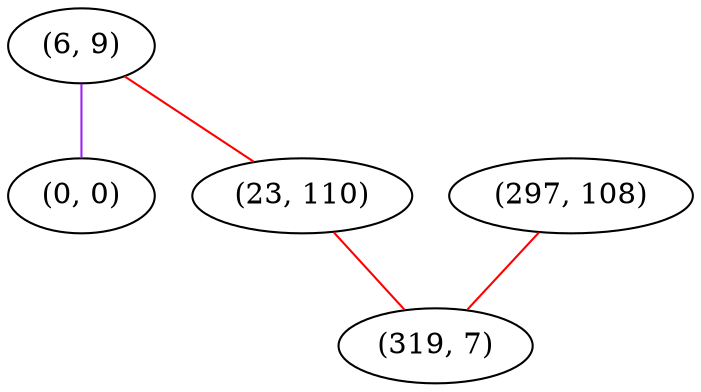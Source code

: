 graph "" {
"(6, 9)";
"(0, 0)";
"(23, 110)";
"(297, 108)";
"(319, 7)";
"(6, 9)" -- "(23, 110)"  [color=red, key=0, weight=1];
"(6, 9)" -- "(0, 0)"  [color=purple, key=0, weight=4];
"(23, 110)" -- "(319, 7)"  [color=red, key=0, weight=1];
"(297, 108)" -- "(319, 7)"  [color=red, key=0, weight=1];
}
